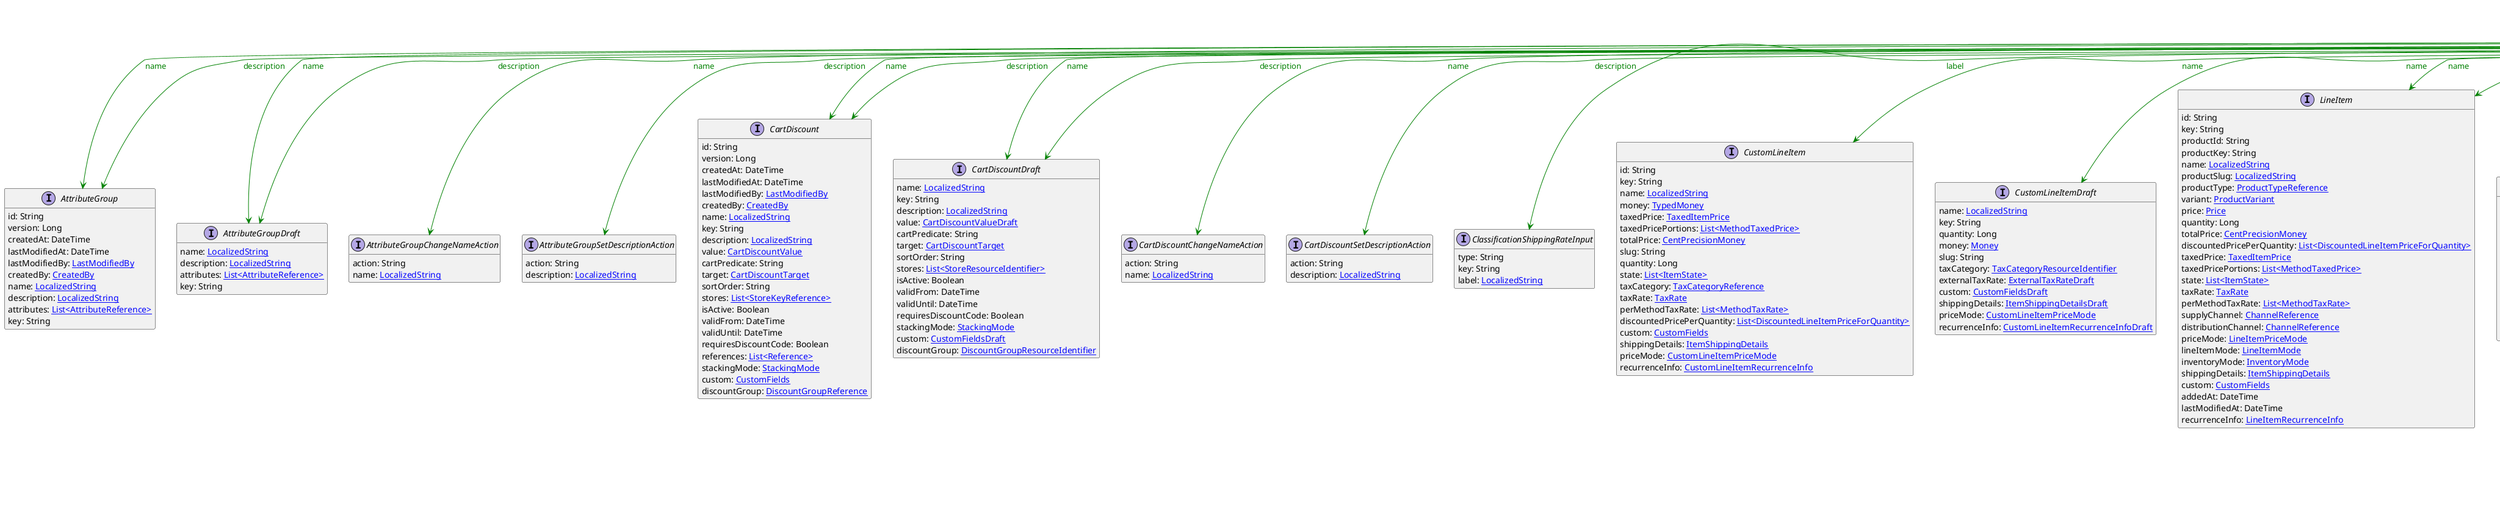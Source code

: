 @startuml

hide empty fields
hide empty methods
legend
|= |= line |
|<back:black>   </back>| inheritance |
|<back:green>   </back>| property reference |
|<back:blue>   </back>| discriminated class |
endlegend
interface LocalizedString [[LocalizedString.svg]]  {
}



interface AttributeGroup [[AttributeGroup.svg]]  {
    id: String
    version: Long
    createdAt: DateTime
    lastModifiedAt: DateTime
    lastModifiedBy: [[LastModifiedBy.svg LastModifiedBy]]
    createdBy: [[CreatedBy.svg CreatedBy]]
    name: [[LocalizedString.svg LocalizedString]]
    description: [[LocalizedString.svg LocalizedString]]
    attributes: [[AttributeReference.svg List<AttributeReference>]]
    key: String
}
interface AttributeGroupDraft [[AttributeGroupDraft.svg]]  {
    name: [[LocalizedString.svg LocalizedString]]
    description: [[LocalizedString.svg LocalizedString]]
    attributes: [[AttributeReference.svg List<AttributeReference>]]
    key: String
}
interface AttributeGroupChangeNameAction [[AttributeGroupChangeNameAction.svg]]  {
    action: String
    name: [[LocalizedString.svg LocalizedString]]
}
interface AttributeGroupSetDescriptionAction [[AttributeGroupSetDescriptionAction.svg]]  {
    action: String
    description: [[LocalizedString.svg LocalizedString]]
}
interface CartDiscount [[CartDiscount.svg]]  {
    id: String
    version: Long
    createdAt: DateTime
    lastModifiedAt: DateTime
    lastModifiedBy: [[LastModifiedBy.svg LastModifiedBy]]
    createdBy: [[CreatedBy.svg CreatedBy]]
    name: [[LocalizedString.svg LocalizedString]]
    key: String
    description: [[LocalizedString.svg LocalizedString]]
    value: [[CartDiscountValue.svg CartDiscountValue]]
    cartPredicate: String
    target: [[CartDiscountTarget.svg CartDiscountTarget]]
    sortOrder: String
    stores: [[StoreKeyReference.svg List<StoreKeyReference>]]
    isActive: Boolean
    validFrom: DateTime
    validUntil: DateTime
    requiresDiscountCode: Boolean
    references: [[Reference.svg List<Reference>]]
    stackingMode: [[StackingMode.svg StackingMode]]
    custom: [[CustomFields.svg CustomFields]]
    discountGroup: [[DiscountGroupReference.svg DiscountGroupReference]]
}
interface CartDiscountDraft [[CartDiscountDraft.svg]]  {
    name: [[LocalizedString.svg LocalizedString]]
    key: String
    description: [[LocalizedString.svg LocalizedString]]
    value: [[CartDiscountValueDraft.svg CartDiscountValueDraft]]
    cartPredicate: String
    target: [[CartDiscountTarget.svg CartDiscountTarget]]
    sortOrder: String
    stores: [[StoreResourceIdentifier.svg List<StoreResourceIdentifier>]]
    isActive: Boolean
    validFrom: DateTime
    validUntil: DateTime
    requiresDiscountCode: Boolean
    stackingMode: [[StackingMode.svg StackingMode]]
    custom: [[CustomFieldsDraft.svg CustomFieldsDraft]]
    discountGroup: [[DiscountGroupResourceIdentifier.svg DiscountGroupResourceIdentifier]]
}
interface CartDiscountChangeNameAction [[CartDiscountChangeNameAction.svg]]  {
    action: String
    name: [[LocalizedString.svg LocalizedString]]
}
interface CartDiscountSetDescriptionAction [[CartDiscountSetDescriptionAction.svg]]  {
    action: String
    description: [[LocalizedString.svg LocalizedString]]
}
interface ClassificationShippingRateInput [[ClassificationShippingRateInput.svg]]  {
    type: String
    key: String
    label: [[LocalizedString.svg LocalizedString]]
}
interface CustomLineItem [[CustomLineItem.svg]]  {
    id: String
    key: String
    name: [[LocalizedString.svg LocalizedString]]
    money: [[TypedMoney.svg TypedMoney]]
    taxedPrice: [[TaxedItemPrice.svg TaxedItemPrice]]
    taxedPricePortions: [[MethodTaxedPrice.svg List<MethodTaxedPrice>]]
    totalPrice: [[CentPrecisionMoney.svg CentPrecisionMoney]]
    slug: String
    quantity: Long
    state: [[ItemState.svg List<ItemState>]]
    taxCategory: [[TaxCategoryReference.svg TaxCategoryReference]]
    taxRate: [[TaxRate.svg TaxRate]]
    perMethodTaxRate: [[MethodTaxRate.svg List<MethodTaxRate>]]
    discountedPricePerQuantity: [[DiscountedLineItemPriceForQuantity.svg List<DiscountedLineItemPriceForQuantity>]]
    custom: [[CustomFields.svg CustomFields]]
    shippingDetails: [[ItemShippingDetails.svg ItemShippingDetails]]
    priceMode: [[CustomLineItemPriceMode.svg CustomLineItemPriceMode]]
    recurrenceInfo: [[CustomLineItemRecurrenceInfo.svg CustomLineItemRecurrenceInfo]]
}
interface CustomLineItemDraft [[CustomLineItemDraft.svg]]  {
    name: [[LocalizedString.svg LocalizedString]]
    key: String
    quantity: Long
    money: [[Money.svg Money]]
    slug: String
    taxCategory: [[TaxCategoryResourceIdentifier.svg TaxCategoryResourceIdentifier]]
    externalTaxRate: [[ExternalTaxRateDraft.svg ExternalTaxRateDraft]]
    custom: [[CustomFieldsDraft.svg CustomFieldsDraft]]
    shippingDetails: [[ItemShippingDetailsDraft.svg ItemShippingDetailsDraft]]
    priceMode: [[CustomLineItemPriceMode.svg CustomLineItemPriceMode]]
    recurrenceInfo: [[CustomLineItemRecurrenceInfoDraft.svg CustomLineItemRecurrenceInfoDraft]]
}
interface LineItem [[LineItem.svg]]  {
    id: String
    key: String
    productId: String
    productKey: String
    name: [[LocalizedString.svg LocalizedString]]
    productSlug: [[LocalizedString.svg LocalizedString]]
    productType: [[ProductTypeReference.svg ProductTypeReference]]
    variant: [[ProductVariant.svg ProductVariant]]
    price: [[Price.svg Price]]
    quantity: Long
    totalPrice: [[CentPrecisionMoney.svg CentPrecisionMoney]]
    discountedPricePerQuantity: [[DiscountedLineItemPriceForQuantity.svg List<DiscountedLineItemPriceForQuantity>]]
    taxedPrice: [[TaxedItemPrice.svg TaxedItemPrice]]
    taxedPricePortions: [[MethodTaxedPrice.svg List<MethodTaxedPrice>]]
    state: [[ItemState.svg List<ItemState>]]
    taxRate: [[TaxRate.svg TaxRate]]
    perMethodTaxRate: [[MethodTaxRate.svg List<MethodTaxRate>]]
    supplyChannel: [[ChannelReference.svg ChannelReference]]
    distributionChannel: [[ChannelReference.svg ChannelReference]]
    priceMode: [[LineItemPriceMode.svg LineItemPriceMode]]
    lineItemMode: [[LineItemMode.svg LineItemMode]]
    inventoryMode: [[InventoryMode.svg InventoryMode]]
    shippingDetails: [[ItemShippingDetails.svg ItemShippingDetails]]
    custom: [[CustomFields.svg CustomFields]]
    addedAt: DateTime
    lastModifiedAt: DateTime
    recurrenceInfo: [[LineItemRecurrenceInfo.svg LineItemRecurrenceInfo]]
}
interface CartAddCustomLineItemAction [[CartAddCustomLineItemAction.svg]]  {
    action: String
    money: [[Money.svg Money]]
    name: [[LocalizedString.svg LocalizedString]]
    key: String
    quantity: Long
    slug: String
    taxCategory: [[TaxCategoryResourceIdentifier.svg TaxCategoryResourceIdentifier]]
    externalTaxRate: [[ExternalTaxRateDraft.svg ExternalTaxRateDraft]]
    shippingDetails: [[ItemShippingDetailsDraft.svg ItemShippingDetailsDraft]]
    custom: [[CustomFieldsDraft.svg CustomFieldsDraft]]
    priceMode: [[CustomLineItemPriceMode.svg CustomLineItemPriceMode]]
    recurrenceInfo: [[CustomLineItemRecurrenceInfoDraft.svg CustomLineItemRecurrenceInfoDraft]]
}
interface Category [[Category.svg]]  {
    id: String
    version: Long
    createdAt: DateTime
    lastModifiedAt: DateTime
    lastModifiedBy: [[LastModifiedBy.svg LastModifiedBy]]
    createdBy: [[CreatedBy.svg CreatedBy]]
    name: [[LocalizedString.svg LocalizedString]]
    slug: [[LocalizedString.svg LocalizedString]]
    description: [[LocalizedString.svg LocalizedString]]
    ancestors: [[CategoryReference.svg List<CategoryReference>]]
    parent: [[CategoryReference.svg CategoryReference]]
    orderHint: String
    externalId: String
    metaTitle: [[LocalizedString.svg LocalizedString]]
    metaDescription: [[LocalizedString.svg LocalizedString]]
    metaKeywords: [[LocalizedString.svg LocalizedString]]
    custom: [[CustomFields.svg CustomFields]]
    assets: [[Asset.svg List<Asset>]]
    key: String
}
interface CategoryDraft [[CategoryDraft.svg]]  {
    name: [[LocalizedString.svg LocalizedString]]
    slug: [[LocalizedString.svg LocalizedString]]
    description: [[LocalizedString.svg LocalizedString]]
    parent: [[CategoryResourceIdentifier.svg CategoryResourceIdentifier]]
    orderHint: String
    externalId: String
    metaTitle: [[LocalizedString.svg LocalizedString]]
    metaDescription: [[LocalizedString.svg LocalizedString]]
    metaKeywords: [[LocalizedString.svg LocalizedString]]
    custom: [[CustomFieldsDraft.svg CustomFieldsDraft]]
    assets: [[AssetDraft.svg List<AssetDraft>]]
    key: String
}
interface CategoryChangeAssetNameAction [[CategoryChangeAssetNameAction.svg]]  {
    action: String
    assetId: String
    assetKey: String
    name: [[LocalizedString.svg LocalizedString]]
}
interface CategoryChangeNameAction [[CategoryChangeNameAction.svg]]  {
    action: String
    name: [[LocalizedString.svg LocalizedString]]
}
interface CategoryChangeSlugAction [[CategoryChangeSlugAction.svg]]  {
    action: String
    slug: [[LocalizedString.svg LocalizedString]]
}
interface CategorySetAssetDescriptionAction [[CategorySetAssetDescriptionAction.svg]]  {
    action: String
    assetId: String
    assetKey: String
    description: [[LocalizedString.svg LocalizedString]]
}
interface CategorySetDescriptionAction [[CategorySetDescriptionAction.svg]]  {
    action: String
    description: [[LocalizedString.svg LocalizedString]]
}
interface CategorySetMetaDescriptionAction [[CategorySetMetaDescriptionAction.svg]]  {
    action: String
    metaDescription: [[LocalizedString.svg LocalizedString]]
}
interface CategorySetMetaKeywordsAction [[CategorySetMetaKeywordsAction.svg]]  {
    action: String
    metaKeywords: [[LocalizedString.svg LocalizedString]]
}
interface CategorySetMetaTitleAction [[CategorySetMetaTitleAction.svg]]  {
    action: String
    metaTitle: [[LocalizedString.svg LocalizedString]]
}
interface Channel [[Channel.svg]]  {
    id: String
    version: Long
    createdAt: DateTime
    lastModifiedAt: DateTime
    lastModifiedBy: [[LastModifiedBy.svg LastModifiedBy]]
    createdBy: [[CreatedBy.svg CreatedBy]]
    key: String
    roles: [[ChannelRoleEnum.svg List<ChannelRoleEnum>]]
    name: [[LocalizedString.svg LocalizedString]]
    description: [[LocalizedString.svg LocalizedString]]
    address: [[Address.svg Address]]
    reviewRatingStatistics: [[ReviewRatingStatistics.svg ReviewRatingStatistics]]
    custom: [[CustomFields.svg CustomFields]]
    geoLocation: [[GeoJson.svg GeoJson]]
}
interface ChannelDraft [[ChannelDraft.svg]]  {
    key: String
    roles: [[ChannelRoleEnum.svg List<ChannelRoleEnum>]]
    name: [[LocalizedString.svg LocalizedString]]
    description: [[LocalizedString.svg LocalizedString]]
    address: [[BaseAddress.svg BaseAddress]]
    custom: [[CustomFieldsDraft.svg CustomFieldsDraft]]
    geoLocation: [[GeoJson.svg GeoJson]]
}
interface ChannelChangeDescriptionAction [[ChannelChangeDescriptionAction.svg]]  {
    action: String
    description: [[LocalizedString.svg LocalizedString]]
}
interface ChannelChangeNameAction [[ChannelChangeNameAction.svg]]  {
    action: String
    name: [[LocalizedString.svg LocalizedString]]
}
interface Asset [[Asset.svg]]  {
    id: String
    sources: [[AssetSource.svg List<AssetSource>]]
    name: [[LocalizedString.svg LocalizedString]]
    description: [[LocalizedString.svg LocalizedString]]
    tags: [[String.svg List<String>]]
    custom: [[CustomFields.svg CustomFields]]
    key: String
}
interface AssetDraft [[AssetDraft.svg]]  {
    sources: [[AssetSource.svg List<AssetSource>]]
    name: [[LocalizedString.svg LocalizedString]]
    description: [[LocalizedString.svg LocalizedString]]
    tags: [[String.svg List<String>]]
    custom: [[CustomFieldsDraft.svg CustomFieldsDraft]]
    key: String
}
interface DiscountCode [[DiscountCode.svg]]  {
    id: String
    version: Long
    createdAt: DateTime
    lastModifiedAt: DateTime
    key: String
    lastModifiedBy: [[LastModifiedBy.svg LastModifiedBy]]
    createdBy: [[CreatedBy.svg CreatedBy]]
    name: [[LocalizedString.svg LocalizedString]]
    description: [[LocalizedString.svg LocalizedString]]
    code: String
    cartDiscounts: [[CartDiscountReference.svg List<CartDiscountReference>]]
    cartPredicate: String
    isActive: Boolean
    references: [[Reference.svg List<Reference>]]
    maxApplications: Long
    maxApplicationsPerCustomer: Long
    custom: [[CustomFields.svg CustomFields]]
    groups: [[String.svg List<String>]]
    validFrom: DateTime
    validUntil: DateTime
    applicationVersion: Long
}
interface DiscountCodeDraft [[DiscountCodeDraft.svg]]  {
    key: String
    name: [[LocalizedString.svg LocalizedString]]
    description: [[LocalizedString.svg LocalizedString]]
    code: String
    cartDiscounts: [[CartDiscountResourceIdentifier.svg List<CartDiscountResourceIdentifier>]]
    cartPredicate: String
    isActive: Boolean
    maxApplications: Long
    maxApplicationsPerCustomer: Long
    custom: [[CustomFieldsDraft.svg CustomFieldsDraft]]
    groups: [[String.svg List<String>]]
    validFrom: DateTime
    validUntil: DateTime
}
interface DiscountCodeSetDescriptionAction [[DiscountCodeSetDescriptionAction.svg]]  {
    action: String
    description: [[LocalizedString.svg LocalizedString]]
}
interface DiscountCodeSetNameAction [[DiscountCodeSetNameAction.svg]]  {
    action: String
    name: [[LocalizedString.svg LocalizedString]]
}
interface DiscountGroup [[DiscountGroup.svg]]  {
    id: String
    version: Long
    createdAt: DateTime
    lastModifiedAt: DateTime
    name: [[LocalizedString.svg LocalizedString]]
    key: String
    description: [[LocalizedString.svg LocalizedString]]
    sortOrder: String
    isActive: Boolean
    lastModifiedBy: [[LastModifiedBy.svg LastModifiedBy]]
    createdBy: [[CreatedBy.svg CreatedBy]]
}
interface DiscountGroupDraft [[DiscountGroupDraft.svg]]  {
    name: [[LocalizedString.svg LocalizedString]]
    key: String
    description: [[LocalizedString.svg LocalizedString]]
    sortOrder: String
    isActive: Boolean
}
interface DiscountGroupSetDescriptionAction [[DiscountGroupSetDescriptionAction.svg]]  {
    action: String
    description: [[LocalizedString.svg LocalizedString]]
}
interface DiscountGroupSetNameAction [[DiscountGroupSetNameAction.svg]]  {
    action: String
    name: [[LocalizedString.svg LocalizedString]]
}
interface ExtensionBadResponseError [[ExtensionBadResponseError.svg]]  {
    code: String
    message: String
    localizedMessage: [[LocalizedString.svg LocalizedString]]
    extensionExtraInfo: [[Object.svg Object]]
    extensionErrors: [[ExtensionError.svg List<ExtensionError>]]
    extensionBody: String
    extensionStatusCode: Integer
    extensionId: String
    extensionKey: String
}
interface ExtensionUpdateActionsFailedError [[ExtensionUpdateActionsFailedError.svg]]  {
    code: String
    message: String
    localizedMessage: [[LocalizedString.svg LocalizedString]]
    extensionExtraInfo: [[Object.svg Object]]
    extensionErrors: [[ExtensionError.svg List<ExtensionError>]]
}
interface GraphQLExtensionBadResponseError [[GraphQLExtensionBadResponseError.svg]]  {
    code: String
    localizedMessage: [[LocalizedString.svg LocalizedString]]
    extensionExtraInfo: [[Object.svg Object]]
    extensionErrors: [[ExtensionError.svg List<ExtensionError>]]
    extensionBody: String
    extensionStatusCode: Integer
    extensionId: String
    extensionKey: String
}
interface GraphQLExtensionUpdateActionsFailedError [[GraphQLExtensionUpdateActionsFailedError.svg]]  {
    code: String
    localizedMessage: [[LocalizedString.svg LocalizedString]]
    extensionExtraInfo: [[Object.svg Object]]
    extensionErrors: [[ExtensionError.svg List<ExtensionError>]]
}
interface MyShoppingListDraft [[MyShoppingListDraft.svg]]  {
    name: [[LocalizedString.svg LocalizedString]]
    description: [[LocalizedString.svg LocalizedString]]
    lineItems: [[ShoppingListLineItemDraft.svg List<ShoppingListLineItemDraft>]]
    textLineItems: [[TextLineItemDraft.svg List<TextLineItemDraft>]]
    custom: [[CustomFieldsDraft.svg CustomFieldsDraft]]
    deleteDaysAfterLastModification: Long
    store: [[StoreResourceIdentifier.svg StoreResourceIdentifier]]
}
interface MyPaymentSetMethodInfoNameAction [[MyPaymentSetMethodInfoNameAction.svg]]  {
    action: String
    name: [[LocalizedString.svg LocalizedString]]
}
interface MyShoppingListAddTextLineItemAction [[MyShoppingListAddTextLineItemAction.svg]]  {
    action: String
    name: [[LocalizedString.svg LocalizedString]]
    key: String
    description: [[LocalizedString.svg LocalizedString]]
    quantity: Long
    addedAt: DateTime
    custom: [[CustomFieldsDraft.svg CustomFieldsDraft]]
}
interface MyShoppingListChangeNameAction [[MyShoppingListChangeNameAction.svg]]  {
    action: String
    name: [[LocalizedString.svg LocalizedString]]
}
interface MyShoppingListChangeTextLineItemNameAction [[MyShoppingListChangeTextLineItemNameAction.svg]]  {
    action: String
    textLineItemId: String
    textLineItemKey: String
    name: [[LocalizedString.svg LocalizedString]]
}
interface MyShoppingListSetDescriptionAction [[MyShoppingListSetDescriptionAction.svg]]  {
    action: String
    description: [[LocalizedString.svg LocalizedString]]
}
interface MyShoppingListSetTextLineItemDescriptionAction [[MyShoppingListSetTextLineItemDescriptionAction.svg]]  {
    action: String
    textLineItemId: String
    textLineItemKey: String
    description: [[LocalizedString.svg LocalizedString]]
}
interface CategorySlugChangedMessage [[CategorySlugChangedMessage.svg]]  {
    id: String
    version: Long
    createdAt: DateTime
    lastModifiedAt: DateTime
    lastModifiedBy: [[LastModifiedBy.svg LastModifiedBy]]
    createdBy: [[CreatedBy.svg CreatedBy]]
    sequenceNumber: Long
    resource: [[Reference.svg Reference]]
    resourceVersion: Long
    type: String
    resourceUserProvidedIdentifiers: [[UserProvidedIdentifiers.svg UserProvidedIdentifiers]]
    slug: [[LocalizedString.svg LocalizedString]]
    oldSlug: [[LocalizedString.svg LocalizedString]]
}
interface PaymentMethodInfoNameSetMessage [[PaymentMethodInfoNameSetMessage.svg]]  {
    id: String
    version: Long
    createdAt: DateTime
    lastModifiedAt: DateTime
    lastModifiedBy: [[LastModifiedBy.svg LastModifiedBy]]
    createdBy: [[CreatedBy.svg CreatedBy]]
    sequenceNumber: Long
    resource: [[Reference.svg Reference]]
    resourceVersion: Long
    type: String
    resourceUserProvidedIdentifiers: [[UserProvidedIdentifiers.svg UserProvidedIdentifiers]]
    name: [[LocalizedString.svg LocalizedString]]
    oldName: [[LocalizedString.svg LocalizedString]]
}
interface PaymentMethodNameSetMessage [[PaymentMethodNameSetMessage.svg]]  {
    id: String
    version: Long
    createdAt: DateTime
    lastModifiedAt: DateTime
    lastModifiedBy: [[LastModifiedBy.svg LastModifiedBy]]
    createdBy: [[CreatedBy.svg CreatedBy]]
    sequenceNumber: Long
    resource: [[Reference.svg Reference]]
    resourceVersion: Long
    type: String
    resourceUserProvidedIdentifiers: [[UserProvidedIdentifiers.svg UserProvidedIdentifiers]]
    name: [[LocalizedString.svg LocalizedString]]
    oldName: [[LocalizedString.svg LocalizedString]]
}
interface ProductSlugChangedMessage [[ProductSlugChangedMessage.svg]]  {
    id: String
    version: Long
    createdAt: DateTime
    lastModifiedAt: DateTime
    lastModifiedBy: [[LastModifiedBy.svg LastModifiedBy]]
    createdBy: [[CreatedBy.svg CreatedBy]]
    sequenceNumber: Long
    resource: [[Reference.svg Reference]]
    resourceVersion: Long
    type: String
    resourceUserProvidedIdentifiers: [[UserProvidedIdentifiers.svg UserProvidedIdentifiers]]
    slug: [[LocalizedString.svg LocalizedString]]
    oldSlug: [[LocalizedString.svg LocalizedString]]
}
interface ProductTailoringCreatedMessage [[ProductTailoringCreatedMessage.svg]]  {
    id: String
    version: Long
    createdAt: DateTime
    lastModifiedAt: DateTime
    lastModifiedBy: [[LastModifiedBy.svg LastModifiedBy]]
    createdBy: [[CreatedBy.svg CreatedBy]]
    sequenceNumber: Long
    resource: [[Reference.svg Reference]]
    resourceVersion: Long
    type: String
    resourceUserProvidedIdentifiers: [[UserProvidedIdentifiers.svg UserProvidedIdentifiers]]
    key: String
    store: [[StoreKeyReference.svg StoreKeyReference]]
    productKey: String
    product: [[ProductReference.svg ProductReference]]
    description: [[LocalizedString.svg LocalizedString]]
    name: [[LocalizedString.svg LocalizedString]]
    slug: [[LocalizedString.svg LocalizedString]]
    metaTitle: [[LocalizedString.svg LocalizedString]]
    metaDescription: [[LocalizedString.svg LocalizedString]]
    metaKeywords: [[LocalizedString.svg LocalizedString]]
    variants: [[ProductVariantTailoring.svg List<ProductVariantTailoring>]]
    attributes: [[ProductTailoringAttribute.svg List<ProductTailoringAttribute>]]
    published: Boolean
}
interface ProductTailoringDescriptionSetMessage [[ProductTailoringDescriptionSetMessage.svg]]  {
    id: String
    version: Long
    createdAt: DateTime
    lastModifiedAt: DateTime
    lastModifiedBy: [[LastModifiedBy.svg LastModifiedBy]]
    createdBy: [[CreatedBy.svg CreatedBy]]
    sequenceNumber: Long
    resource: [[Reference.svg Reference]]
    resourceVersion: Long
    type: String
    resourceUserProvidedIdentifiers: [[UserProvidedIdentifiers.svg UserProvidedIdentifiers]]
    store: [[StoreKeyReference.svg StoreKeyReference]]
    productKey: String
    product: [[ProductReference.svg ProductReference]]
    description: [[LocalizedString.svg LocalizedString]]
    oldDescription: [[LocalizedString.svg LocalizedString]]
}
interface ProductTailoringNameSetMessage [[ProductTailoringNameSetMessage.svg]]  {
    id: String
    version: Long
    createdAt: DateTime
    lastModifiedAt: DateTime
    lastModifiedBy: [[LastModifiedBy.svg LastModifiedBy]]
    createdBy: [[CreatedBy.svg CreatedBy]]
    sequenceNumber: Long
    resource: [[Reference.svg Reference]]
    resourceVersion: Long
    type: String
    resourceUserProvidedIdentifiers: [[UserProvidedIdentifiers.svg UserProvidedIdentifiers]]
    store: [[StoreKeyReference.svg StoreKeyReference]]
    productKey: String
    product: [[ProductReference.svg ProductReference]]
    name: [[LocalizedString.svg LocalizedString]]
    oldName: [[LocalizedString.svg LocalizedString]]
}
interface ProductTailoringSlugSetMessage [[ProductTailoringSlugSetMessage.svg]]  {
    id: String
    version: Long
    createdAt: DateTime
    lastModifiedAt: DateTime
    lastModifiedBy: [[LastModifiedBy.svg LastModifiedBy]]
    createdBy: [[CreatedBy.svg CreatedBy]]
    sequenceNumber: Long
    resource: [[Reference.svg Reference]]
    resourceVersion: Long
    type: String
    resourceUserProvidedIdentifiers: [[UserProvidedIdentifiers.svg UserProvidedIdentifiers]]
    store: [[StoreKeyReference.svg StoreKeyReference]]
    productKey: String
    product: [[ProductReference.svg ProductReference]]
    slug: [[LocalizedString.svg LocalizedString]]
    oldSlug: [[LocalizedString.svg LocalizedString]]
}
interface StoreCreatedMessage [[StoreCreatedMessage.svg]]  {
    id: String
    version: Long
    createdAt: DateTime
    lastModifiedAt: DateTime
    lastModifiedBy: [[LastModifiedBy.svg LastModifiedBy]]
    createdBy: [[CreatedBy.svg CreatedBy]]
    sequenceNumber: Long
    resource: [[Reference.svg Reference]]
    resourceVersion: Long
    type: String
    resourceUserProvidedIdentifiers: [[UserProvidedIdentifiers.svg UserProvidedIdentifiers]]
    name: [[LocalizedString.svg LocalizedString]]
    languages: [[String.svg List<String>]]
    countries: [[StoreCountry.svg List<StoreCountry>]]
    distributionChannels: [[ChannelReference.svg List<ChannelReference>]]
    supplyChannels: [[ChannelReference.svg List<ChannelReference>]]
    productSelections: [[ProductSelectionSetting.svg List<ProductSelectionSetting>]]
    custom: [[CustomFields.svg CustomFields]]
}
interface StoreNameSetMessage [[StoreNameSetMessage.svg]]  {
    id: String
    version: Long
    createdAt: DateTime
    lastModifiedAt: DateTime
    lastModifiedBy: [[LastModifiedBy.svg LastModifiedBy]]
    createdBy: [[CreatedBy.svg CreatedBy]]
    sequenceNumber: Long
    resource: [[Reference.svg Reference]]
    resourceVersion: Long
    type: String
    resourceUserProvidedIdentifiers: [[UserProvidedIdentifiers.svg UserProvidedIdentifiers]]
    name: [[LocalizedString.svg LocalizedString]]
    nameAllLocales: [[LocalizedString.svg List<LocalizedString>]]
}
interface UserProvidedIdentifiers [[UserProvidedIdentifiers.svg]]  {
    key: String
    externalId: String
    orderNumber: String
    customerNumber: String
    sku: String
    slug: [[LocalizedString.svg LocalizedString]]
    containerAndKey: [[ContainerAndKey.svg ContainerAndKey]]
}
interface CategorySlugChangedMessagePayload [[CategorySlugChangedMessagePayload.svg]]  {
    type: String
    slug: [[LocalizedString.svg LocalizedString]]
    oldSlug: [[LocalizedString.svg LocalizedString]]
}
interface PaymentMethodInfoNameSetMessagePayload [[PaymentMethodInfoNameSetMessagePayload.svg]]  {
    type: String
    name: [[LocalizedString.svg LocalizedString]]
    oldName: [[LocalizedString.svg LocalizedString]]
}
interface PaymentMethodNameSetMessagePayload [[PaymentMethodNameSetMessagePayload.svg]]  {
    type: String
    name: [[LocalizedString.svg LocalizedString]]
    oldName: [[LocalizedString.svg LocalizedString]]
}
interface ProductSlugChangedMessagePayload [[ProductSlugChangedMessagePayload.svg]]  {
    type: String
    slug: [[LocalizedString.svg LocalizedString]]
    oldSlug: [[LocalizedString.svg LocalizedString]]
}
interface ProductTailoringCreatedMessagePayload [[ProductTailoringCreatedMessagePayload.svg]]  {
    type: String
    key: String
    store: [[StoreKeyReference.svg StoreKeyReference]]
    productKey: String
    product: [[ProductReference.svg ProductReference]]
    description: [[LocalizedString.svg LocalizedString]]
    name: [[LocalizedString.svg LocalizedString]]
    slug: [[LocalizedString.svg LocalizedString]]
    metaTitle: [[LocalizedString.svg LocalizedString]]
    metaDescription: [[LocalizedString.svg LocalizedString]]
    metaKeywords: [[LocalizedString.svg LocalizedString]]
    variants: [[ProductVariantTailoring.svg List<ProductVariantTailoring>]]
    attributes: [[ProductTailoringAttribute.svg List<ProductTailoringAttribute>]]
    published: Boolean
}
interface ProductTailoringDescriptionSetMessagePayload [[ProductTailoringDescriptionSetMessagePayload.svg]]  {
    type: String
    store: [[StoreKeyReference.svg StoreKeyReference]]
    productKey: String
    product: [[ProductReference.svg ProductReference]]
    description: [[LocalizedString.svg LocalizedString]]
    oldDescription: [[LocalizedString.svg LocalizedString]]
}
interface ProductTailoringNameSetMessagePayload [[ProductTailoringNameSetMessagePayload.svg]]  {
    type: String
    store: [[StoreKeyReference.svg StoreKeyReference]]
    productKey: String
    product: [[ProductReference.svg ProductReference]]
    name: [[LocalizedString.svg LocalizedString]]
    oldName: [[LocalizedString.svg LocalizedString]]
}
interface ProductTailoringSlugSetMessagePayload [[ProductTailoringSlugSetMessagePayload.svg]]  {
    type: String
    store: [[StoreKeyReference.svg StoreKeyReference]]
    productKey: String
    product: [[ProductReference.svg ProductReference]]
    slug: [[LocalizedString.svg LocalizedString]]
    oldSlug: [[LocalizedString.svg LocalizedString]]
}
interface StoreCreatedMessagePayload [[StoreCreatedMessagePayload.svg]]  {
    type: String
    name: [[LocalizedString.svg LocalizedString]]
    languages: [[String.svg List<String>]]
    countries: [[StoreCountry.svg List<StoreCountry>]]
    distributionChannels: [[ChannelReference.svg List<ChannelReference>]]
    supplyChannels: [[ChannelReference.svg List<ChannelReference>]]
    productSelections: [[ProductSelectionSetting.svg List<ProductSelectionSetting>]]
    custom: [[CustomFields.svg CustomFields]]
}
interface StoreNameSetMessagePayload [[StoreNameSetMessagePayload.svg]]  {
    type: String
    name: [[LocalizedString.svg LocalizedString]]
    nameAllLocales: [[LocalizedString.svg List<LocalizedString>]]
}
interface StagedOrderAddCustomLineItemAction [[StagedOrderAddCustomLineItemAction.svg]]  {
    action: String
    money: [[Money.svg Money]]
    name: [[LocalizedString.svg LocalizedString]]
    key: String
    quantity: Long
    slug: String
    taxCategory: [[TaxCategoryResourceIdentifier.svg TaxCategoryResourceIdentifier]]
    externalTaxRate: [[ExternalTaxRateDraft.svg ExternalTaxRateDraft]]
    shippingDetails: [[ItemShippingDetailsDraft.svg ItemShippingDetailsDraft]]
    priceMode: [[CustomLineItemPriceMode.svg CustomLineItemPriceMode]]
    custom: [[CustomFieldsDraft.svg CustomFieldsDraft]]
    recurrenceInfo: [[CustomLineItemRecurrenceInfoDraft.svg CustomLineItemRecurrenceInfoDraft]]
}
interface CustomLineItemImportDraft [[CustomLineItemImportDraft.svg]]  {
    name: [[LocalizedString.svg LocalizedString]]
    key: String
    slug: String
    quantity: Long
    money: [[Money.svg Money]]
    taxRate: [[TaxRate.svg TaxRate]]
    taxCategory: [[TaxCategoryResourceIdentifier.svg TaxCategoryResourceIdentifier]]
    priceMode: [[CustomLineItemPriceMode.svg CustomLineItemPriceMode]]
    shippingDetails: [[ItemShippingDetailsDraft.svg ItemShippingDetailsDraft]]
    state: [[ItemState.svg List<ItemState>]]
    custom: [[CustomFieldsDraft.svg CustomFieldsDraft]]
}
interface LineItemImportDraft [[LineItemImportDraft.svg]]  {
    name: [[LocalizedString.svg LocalizedString]]
    key: String
    variant: [[ProductVariantImportDraft.svg ProductVariantImportDraft]]
    productId: String
    quantity: Long
    price: [[PriceDraft.svg PriceDraft]]
    taxRate: [[TaxRate.svg TaxRate]]
    distributionChannel: [[ChannelResourceIdentifier.svg ChannelResourceIdentifier]]
    supplyChannel: [[ChannelResourceIdentifier.svg ChannelResourceIdentifier]]
    inventoryMode: [[InventoryMode.svg InventoryMode]]
    shippingDetails: [[ItemShippingDetailsDraft.svg ItemShippingDetailsDraft]]
    state: [[ItemState.svg List<ItemState>]]
    custom: [[CustomFieldsDraft.svg CustomFieldsDraft]]
}
interface PaymentMethod [[PaymentMethod.svg]]  {
    id: String
    version: Long
    createdAt: DateTime
    lastModifiedAt: DateTime
    key: String
    name: [[LocalizedString.svg LocalizedString]]
    customer: [[CustomerReference.svg CustomerReference]]
    businessUnit: [[BusinessUnitKeyReference.svg BusinessUnitKeyReference]]
    method: String
    paymentInterface: String
    interfaceAccount: String
    token: [[PaymentMethodToken.svg PaymentMethodToken]]
    paymentMethodStatus: [[PaymentMethodStatus.svg PaymentMethodStatus]]
    default: Boolean
    custom: [[CustomFields.svg CustomFields]]
    lastModifiedBy: [[LastModifiedBy.svg LastModifiedBy]]
    createdBy: [[CreatedBy.svg CreatedBy]]
}
interface PaymentMethodDraft [[PaymentMethodDraft.svg]]  {
    key: String
    name: [[LocalizedString.svg LocalizedString]]
    customer: [[CustomerResourceIdentifier.svg CustomerResourceIdentifier]]
    businessUnit: [[BusinessUnitResourceIdentifier.svg BusinessUnitResourceIdentifier]]
    method: String
    paymentInterface: String
    interfaceAccount: String
    token: [[PaymentMethodToken.svg PaymentMethodToken]]
    paymentMethodStatus: [[PaymentMethodStatus.svg PaymentMethodStatus]]
    default: Boolean
    custom: [[CustomFieldsDraft.svg CustomFieldsDraft]]
}
interface PaymentMethodSetNameAction [[PaymentMethodSetNameAction.svg]]  {
    action: String
    name: [[LocalizedString.svg LocalizedString]]
}
interface PaymentMethodInfo [[PaymentMethodInfo.svg]]  {
    paymentInterface: String
    method: String
    name: [[LocalizedString.svg LocalizedString]]
    token: [[PaymentMethodToken.svg PaymentMethodToken]]
    interfaceAccount: String
    custom: [[CustomFields.svg CustomFields]]
}
interface PaymentMethodInfoDraft [[PaymentMethodInfoDraft.svg]]  {
    paymentInterface: String
    method: String
    name: [[LocalizedString.svg LocalizedString]]
    token: [[PaymentMethodToken.svg PaymentMethodToken]]
    interfaceAccount: String
    custom: [[CustomFieldsDraft.svg CustomFieldsDraft]]
}
interface PaymentSetMethodInfoAction [[PaymentSetMethodInfoAction.svg]]  {
    action: String
    paymentInterface: String
    method: String
    name: [[LocalizedString.svg LocalizedString]]
    token: [[PaymentMethodToken.svg PaymentMethodToken]]
    interfaceAccount: String
    custom: [[CustomFieldsDraft.svg CustomFieldsDraft]]
}
interface PaymentSetMethodInfoNameAction [[PaymentSetMethodInfoNameAction.svg]]  {
    action: String
    name: [[LocalizedString.svg LocalizedString]]
}
interface ProductDiscount [[ProductDiscount.svg]]  {
    id: String
    version: Long
    createdAt: DateTime
    lastModifiedAt: DateTime
    lastModifiedBy: [[LastModifiedBy.svg LastModifiedBy]]
    createdBy: [[CreatedBy.svg CreatedBy]]
    name: [[LocalizedString.svg LocalizedString]]
    key: String
    description: [[LocalizedString.svg LocalizedString]]
    value: [[ProductDiscountValue.svg ProductDiscountValue]]
    predicate: String
    sortOrder: String
    isActive: Boolean
    references: [[Reference.svg List<Reference>]]
    validFrom: DateTime
    validUntil: DateTime
}
interface ProductDiscountDraft [[ProductDiscountDraft.svg]]  {
    name: [[LocalizedString.svg LocalizedString]]
    key: String
    description: [[LocalizedString.svg LocalizedString]]
    value: [[ProductDiscountValueDraft.svg ProductDiscountValueDraft]]
    predicate: String
    sortOrder: String
    isActive: Boolean
    validFrom: DateTime
    validUntil: DateTime
}
interface ProductDiscountChangeNameAction [[ProductDiscountChangeNameAction.svg]]  {
    action: String
    name: [[LocalizedString.svg LocalizedString]]
}
interface ProductDiscountSetDescriptionAction [[ProductDiscountSetDescriptionAction.svg]]  {
    action: String
    description: [[LocalizedString.svg LocalizedString]]
}
interface IndividualExclusionProductSelectionType [[IndividualExclusionProductSelectionType.svg]]  {
    type: [[ProductSelectionTypeEnum.svg ProductSelectionTypeEnum]]
    name: [[LocalizedString.svg LocalizedString]]
}
interface IndividualProductSelectionType [[IndividualProductSelectionType.svg]]  {
    type: [[ProductSelectionTypeEnum.svg ProductSelectionTypeEnum]]
    name: [[LocalizedString.svg LocalizedString]]
}
interface ProductSelection [[ProductSelection.svg]]  {
    id: String
    version: Long
    createdAt: DateTime
    lastModifiedAt: DateTime
    lastModifiedBy: [[LastModifiedBy.svg LastModifiedBy]]
    createdBy: [[CreatedBy.svg CreatedBy]]
    key: String
    name: [[LocalizedString.svg LocalizedString]]
    productCount: Integer
    type: [[ProductSelectionTypeEnum.svg ProductSelectionTypeEnum]]
    mode: [[ProductSelectionMode.svg ProductSelectionMode]]
    custom: [[CustomFields.svg CustomFields]]
}
interface ProductSelectionDraft [[ProductSelectionDraft.svg]]  {
    key: String
    name: [[LocalizedString.svg LocalizedString]]
    custom: [[CustomFieldsDraft.svg CustomFieldsDraft]]
    type: [[ProductSelectionTypeEnum.svg ProductSelectionTypeEnum]]
    mode: [[ProductSelectionMode.svg ProductSelectionMode]]
}
interface ProductSelectionChangeNameAction [[ProductSelectionChangeNameAction.svg]]  {
    action: String
    name: [[LocalizedString.svg LocalizedString]]
}
interface ProductTailoringData [[ProductTailoringData.svg]]  {
    name: [[LocalizedString.svg LocalizedString]]
    description: [[LocalizedString.svg LocalizedString]]
    metaTitle: [[LocalizedString.svg LocalizedString]]
    metaDescription: [[LocalizedString.svg LocalizedString]]
    metaKeywords: [[LocalizedString.svg LocalizedString]]
    slug: [[LocalizedString.svg LocalizedString]]
    variants: [[ProductVariantTailoring.svg List<ProductVariantTailoring>]]
    attributes: [[ProductTailoringAttribute.svg List<ProductTailoringAttribute>]]
}
interface ProductTailoringDraft [[ProductTailoringDraft.svg]]  {
    key: String
    store: [[StoreResourceIdentifier.svg StoreResourceIdentifier]]
    product: [[ProductResourceIdentifier.svg ProductResourceIdentifier]]
    name: [[LocalizedString.svg LocalizedString]]
    description: [[LocalizedString.svg LocalizedString]]
    metaTitle: [[LocalizedString.svg LocalizedString]]
    metaDescription: [[LocalizedString.svg LocalizedString]]
    metaKeywords: [[LocalizedString.svg LocalizedString]]
    slug: [[LocalizedString.svg LocalizedString]]
    publish: Boolean
    variants: [[ProductVariantTailoringDraft.svg List<ProductVariantTailoringDraft>]]
    attributes: [[ProductTailoringAttribute.svg List<ProductTailoringAttribute>]]
}
interface ProductTailoringInStoreDraft [[ProductTailoringInStoreDraft.svg]]  {
    key: String
    product: [[ProductResourceIdentifier.svg ProductResourceIdentifier]]
    name: [[LocalizedString.svg LocalizedString]]
    description: [[LocalizedString.svg LocalizedString]]
    metaTitle: [[LocalizedString.svg LocalizedString]]
    metaDescription: [[LocalizedString.svg LocalizedString]]
    metaKeywords: [[LocalizedString.svg LocalizedString]]
    slug: [[LocalizedString.svg LocalizedString]]
    publish: Boolean
    variants: [[ProductVariantTailoringDraft.svg List<ProductVariantTailoringDraft>]]
    attributes: [[ProductTailoringAttribute.svg List<ProductTailoringAttribute>]]
}
interface ProductTailoringChangeAssetNameAction [[ProductTailoringChangeAssetNameAction.svg]]  {
    action: String
    variantId: Long
    sku: String
    staged: Boolean
    assetId: String
    assetKey: String
    name: [[LocalizedString.svg LocalizedString]]
}
interface ProductTailoringSetAssetDescriptionAction [[ProductTailoringSetAssetDescriptionAction.svg]]  {
    action: String
    variantId: Long
    sku: String
    staged: Boolean
    assetId: String
    assetKey: String
    description: [[LocalizedString.svg LocalizedString]]
}
interface ProductTailoringSetDescriptionAction [[ProductTailoringSetDescriptionAction.svg]]  {
    action: String
    description: [[LocalizedString.svg LocalizedString]]
    staged: Boolean
}
interface ProductTailoringSetMetaAttributesAction [[ProductTailoringSetMetaAttributesAction.svg]]  {
    action: String
    metaTitle: [[LocalizedString.svg LocalizedString]]
    metaDescription: [[LocalizedString.svg LocalizedString]]
    metaKeywords: [[LocalizedString.svg LocalizedString]]
    staged: Boolean
}
interface ProductTailoringSetMetaDescriptionAction [[ProductTailoringSetMetaDescriptionAction.svg]]  {
    action: String
    metaDescription: [[LocalizedString.svg LocalizedString]]
    staged: Boolean
}
interface ProductTailoringSetMetaKeywordsAction [[ProductTailoringSetMetaKeywordsAction.svg]]  {
    action: String
    metaKeywords: [[LocalizedString.svg LocalizedString]]
    staged: Boolean
}
interface ProductTailoringSetMetaTitleAction [[ProductTailoringSetMetaTitleAction.svg]]  {
    action: String
    metaTitle: [[LocalizedString.svg LocalizedString]]
    staged: Boolean
}
interface ProductTailoringSetNameAction [[ProductTailoringSetNameAction.svg]]  {
    action: String
    name: [[LocalizedString.svg LocalizedString]]
    staged: Boolean
}
interface ProductTailoringSetSlugAction [[ProductTailoringSetSlugAction.svg]]  {
    action: String
    slug: [[LocalizedString.svg LocalizedString]]
    staged: Boolean
}
interface AttributeDefinition [[AttributeDefinition.svg]]  {
    type: [[AttributeType.svg AttributeType]]
    name: String
    label: [[LocalizedString.svg LocalizedString]]
    isRequired: Boolean
    level: [[AttributeLevelEnum.svg AttributeLevelEnum]]
    attributeConstraint: [[AttributeConstraintEnum.svg AttributeConstraintEnum]]
    inputTip: [[LocalizedString.svg LocalizedString]]
    inputHint: [[TextInputHint.svg TextInputHint]]
    isSearchable: Boolean
}
interface AttributeDefinitionDraft [[AttributeDefinitionDraft.svg]]  {
    type: [[AttributeType.svg AttributeType]]
    name: String
    label: [[LocalizedString.svg LocalizedString]]
    isRequired: Boolean
    level: [[AttributeLevelEnum.svg AttributeLevelEnum]]
    attributeConstraint: [[AttributeConstraintEnum.svg AttributeConstraintEnum]]
    inputTip: [[LocalizedString.svg LocalizedString]]
    inputHint: [[TextInputHint.svg TextInputHint]]
    isSearchable: Boolean
}
interface AttributeLocalizedEnumValue [[AttributeLocalizedEnumValue.svg]]  {
    key: String
    label: [[LocalizedString.svg LocalizedString]]
}
interface ProductTypeChangeLabelAction [[ProductTypeChangeLabelAction.svg]]  {
    action: String
    attributeName: String
    label: [[LocalizedString.svg LocalizedString]]
}
interface ProductTypeSetInputTipAction [[ProductTypeSetInputTipAction.svg]]  {
    action: String
    attributeName: String
    inputTip: [[LocalizedString.svg LocalizedString]]
}
interface ProductData [[ProductData.svg]]  {
    name: [[LocalizedString.svg LocalizedString]]
    categories: [[CategoryReference.svg List<CategoryReference>]]
    categoryOrderHints: [[CategoryOrderHints.svg CategoryOrderHints]]
    description: [[LocalizedString.svg LocalizedString]]
    slug: [[LocalizedString.svg LocalizedString]]
    metaTitle: [[LocalizedString.svg LocalizedString]]
    metaDescription: [[LocalizedString.svg LocalizedString]]
    metaKeywords: [[LocalizedString.svg LocalizedString]]
    masterVariant: [[ProductVariant.svg ProductVariant]]
    variants: [[ProductVariant.svg List<ProductVariant>]]
    searchKeywords: [[SearchKeywords.svg SearchKeywords]]
    attributes: [[Attribute.svg List<Attribute>]]
}
interface ProductDraft [[ProductDraft.svg]]  {
    productType: [[ProductTypeResourceIdentifier.svg ProductTypeResourceIdentifier]]
    name: [[LocalizedString.svg LocalizedString]]
    slug: [[LocalizedString.svg LocalizedString]]
    key: String
    description: [[LocalizedString.svg LocalizedString]]
    categories: [[CategoryResourceIdentifier.svg List<CategoryResourceIdentifier>]]
    categoryOrderHints: [[CategoryOrderHints.svg CategoryOrderHints]]
    metaTitle: [[LocalizedString.svg LocalizedString]]
    metaDescription: [[LocalizedString.svg LocalizedString]]
    metaKeywords: [[LocalizedString.svg LocalizedString]]
    masterVariant: [[ProductVariantDraft.svg ProductVariantDraft]]
    variants: [[ProductVariantDraft.svg List<ProductVariantDraft>]]
    taxCategory: [[TaxCategoryResourceIdentifier.svg TaxCategoryResourceIdentifier]]
    searchKeywords: [[SearchKeywords.svg SearchKeywords]]
    state: [[StateResourceIdentifier.svg StateResourceIdentifier]]
    publish: Boolean
    priceMode: [[ProductPriceModeEnum.svg ProductPriceModeEnum]]
    attributes: [[Attribute.svg List<Attribute>]]
}
interface ProductProjection [[ProductProjection.svg]]  {
    id: String
    version: Long
    createdAt: DateTime
    lastModifiedAt: DateTime
    key: String
    productType: [[ProductTypeReference.svg ProductTypeReference]]
    name: [[LocalizedString.svg LocalizedString]]
    description: [[LocalizedString.svg LocalizedString]]
    slug: [[LocalizedString.svg LocalizedString]]
    categories: [[CategoryReference.svg List<CategoryReference>]]
    categoryOrderHints: [[CategoryOrderHints.svg CategoryOrderHints]]
    metaTitle: [[LocalizedString.svg LocalizedString]]
    metaDescription: [[LocalizedString.svg LocalizedString]]
    metaKeywords: [[LocalizedString.svg LocalizedString]]
    searchKeywords: [[SearchKeywords.svg SearchKeywords]]
    hasStagedChanges: Boolean
    published: Boolean
    masterVariant: [[ProductVariant.svg ProductVariant]]
    variants: [[ProductVariant.svg List<ProductVariant>]]
    taxCategory: [[TaxCategoryReference.svg TaxCategoryReference]]
    state: [[StateReference.svg StateReference]]
    reviewRatingStatistics: [[ReviewRatingStatistics.svg ReviewRatingStatistics]]
    priceMode: [[ProductPriceModeEnum.svg ProductPriceModeEnum]]
    attributes: [[Attribute.svg List<Attribute>]]
}
interface ProductChangeAssetNameAction [[ProductChangeAssetNameAction.svg]]  {
    action: String
    variantId: Long
    sku: String
    staged: Boolean
    assetId: String
    assetKey: String
    name: [[LocalizedString.svg LocalizedString]]
}
interface ProductChangeNameAction [[ProductChangeNameAction.svg]]  {
    action: String
    name: [[LocalizedString.svg LocalizedString]]
    staged: Boolean
}
interface ProductChangeSlugAction [[ProductChangeSlugAction.svg]]  {
    action: String
    slug: [[LocalizedString.svg LocalizedString]]
    staged: Boolean
}
interface ProductSetAssetDescriptionAction [[ProductSetAssetDescriptionAction.svg]]  {
    action: String
    variantId: Long
    sku: String
    staged: Boolean
    assetId: String
    assetKey: String
    description: [[LocalizedString.svg LocalizedString]]
}
interface ProductSetDescriptionAction [[ProductSetDescriptionAction.svg]]  {
    action: String
    description: [[LocalizedString.svg LocalizedString]]
    staged: Boolean
}
interface ProductSetMetaDescriptionAction [[ProductSetMetaDescriptionAction.svg]]  {
    action: String
    metaDescription: [[LocalizedString.svg LocalizedString]]
    staged: Boolean
}
interface ProductSetMetaKeywordsAction [[ProductSetMetaKeywordsAction.svg]]  {
    action: String
    metaKeywords: [[LocalizedString.svg LocalizedString]]
    staged: Boolean
}
interface ProductSetMetaTitleAction [[ProductSetMetaTitleAction.svg]]  {
    action: String
    metaTitle: [[LocalizedString.svg LocalizedString]]
    staged: Boolean
}
interface RecurrencePolicy [[RecurrencePolicy.svg]]  {
    id: String
    version: Long
    createdAt: DateTime
    lastModifiedAt: DateTime
    key: String
    name: [[LocalizedString.svg LocalizedString]]
    description: [[LocalizedString.svg LocalizedString]]
    schedule: [[RecurrencePolicySchedule.svg RecurrencePolicySchedule]]
    createdBy: [[CreatedBy.svg CreatedBy]]
    lastModifiedBy: [[LastModifiedBy.svg LastModifiedBy]]
}
interface RecurrencePolicyDraft [[RecurrencePolicyDraft.svg]]  {
    key: String
    name: [[LocalizedString.svg LocalizedString]]
    description: [[LocalizedString.svg LocalizedString]]
    schedule: [[RecurrencePolicyScheduleDraft.svg RecurrencePolicyScheduleDraft]]
}
interface RecurrencePolicySetDescriptionAction [[RecurrencePolicySetDescriptionAction.svg]]  {
    action: String
    description: [[LocalizedString.svg LocalizedString]]
}
interface RecurrencePolicySetNameAction [[RecurrencePolicySetNameAction.svg]]  {
    action: String
    name: [[LocalizedString.svg LocalizedString]]
}
interface ShippingMethod [[ShippingMethod.svg]]  {
    id: String
    version: Long
    createdAt: DateTime
    lastModifiedAt: DateTime
    lastModifiedBy: [[LastModifiedBy.svg LastModifiedBy]]
    createdBy: [[CreatedBy.svg CreatedBy]]
    key: String
    name: String
    localizedName: [[LocalizedString.svg LocalizedString]]
    description: String
    localizedDescription: [[LocalizedString.svg LocalizedString]]
    taxCategory: [[TaxCategoryReference.svg TaxCategoryReference]]
    zoneRates: [[ZoneRate.svg List<ZoneRate>]]
    active: Boolean
    isDefault: Boolean
    predicate: String
    custom: [[CustomFields.svg CustomFields]]
}
interface ShippingMethodDraft [[ShippingMethodDraft.svg]]  {
    key: String
    name: String
    localizedName: [[LocalizedString.svg LocalizedString]]
    description: String
    localizedDescription: [[LocalizedString.svg LocalizedString]]
    taxCategory: [[TaxCategoryResourceIdentifier.svg TaxCategoryResourceIdentifier]]
    zoneRates: [[ZoneRateDraft.svg List<ZoneRateDraft>]]
    active: Boolean
    isDefault: Boolean
    predicate: String
    custom: [[CustomFieldsDraft.svg CustomFieldsDraft]]
}
interface ShippingMethodSetLocalizedDescriptionAction [[ShippingMethodSetLocalizedDescriptionAction.svg]]  {
    action: String
    localizedDescription: [[LocalizedString.svg LocalizedString]]
}
interface ShippingMethodSetLocalizedNameAction [[ShippingMethodSetLocalizedNameAction.svg]]  {
    action: String
    localizedName: [[LocalizedString.svg LocalizedString]]
}
interface ShoppingList [[ShoppingList.svg]]  {
    id: String
    version: Long
    createdAt: DateTime
    lastModifiedAt: DateTime
    name: [[LocalizedString.svg LocalizedString]]
    key: String
    customer: [[CustomerReference.svg CustomerReference]]
    slug: [[LocalizedString.svg LocalizedString]]
    description: [[LocalizedString.svg LocalizedString]]
    lineItems: [[ShoppingListLineItem.svg List<ShoppingListLineItem>]]
    textLineItems: [[TextLineItem.svg List<TextLineItem>]]
    deleteDaysAfterLastModification: Long
    anonymousId: String
    store: [[StoreKeyReference.svg StoreKeyReference]]
    businessUnit: [[BusinessUnitKeyReference.svg BusinessUnitKeyReference]]
    custom: [[CustomFields.svg CustomFields]]
    lastModifiedBy: [[LastModifiedBy.svg LastModifiedBy]]
    createdBy: [[CreatedBy.svg CreatedBy]]
}
interface ShoppingListDraft [[ShoppingListDraft.svg]]  {
    name: [[LocalizedString.svg LocalizedString]]
    slug: [[LocalizedString.svg LocalizedString]]
    customer: [[CustomerResourceIdentifier.svg CustomerResourceIdentifier]]
    key: String
    description: [[LocalizedString.svg LocalizedString]]
    anonymousId: String
    deleteDaysAfterLastModification: Long
    lineItems: [[ShoppingListLineItemDraft.svg List<ShoppingListLineItemDraft>]]
    textLineItems: [[TextLineItemDraft.svg List<TextLineItemDraft>]]
    store: [[StoreResourceIdentifier.svg StoreResourceIdentifier]]
    businessUnit: [[BusinessUnitResourceIdentifier.svg BusinessUnitResourceIdentifier]]
    custom: [[CustomFieldsDraft.svg CustomFieldsDraft]]
}
interface ShoppingListLineItem [[ShoppingListLineItem.svg]]  {
    addedAt: DateTime
    custom: [[CustomFields.svg CustomFields]]
    deactivatedAt: DateTime
    id: String
    key: String
    name: [[LocalizedString.svg LocalizedString]]
    productId: String
    productType: [[ProductTypeReference.svg ProductTypeReference]]
    published: Boolean
    quantity: Long
    variantId: Long
    variant: [[ProductVariant.svg ProductVariant]]
    productSlug: [[LocalizedString.svg LocalizedString]]
}
interface TextLineItem [[TextLineItem.svg]]  {
    addedAt: DateTime
    custom: [[CustomFields.svg CustomFields]]
    description: [[LocalizedString.svg LocalizedString]]
    id: String
    key: String
    name: [[LocalizedString.svg LocalizedString]]
    quantity: Long
}
interface TextLineItemDraft [[TextLineItemDraft.svg]]  {
    key: String
    addedAt: DateTime
    custom: [[CustomFieldsDraft.svg CustomFieldsDraft]]
    description: [[LocalizedString.svg LocalizedString]]
    name: [[LocalizedString.svg LocalizedString]]
    quantity: Long
}
interface ShoppingListAddTextLineItemAction [[ShoppingListAddTextLineItemAction.svg]]  {
    action: String
    name: [[LocalizedString.svg LocalizedString]]
    key: String
    description: [[LocalizedString.svg LocalizedString]]
    quantity: Long
    addedAt: DateTime
    custom: [[CustomFieldsDraft.svg CustomFieldsDraft]]
}
interface ShoppingListChangeNameAction [[ShoppingListChangeNameAction.svg]]  {
    action: String
    name: [[LocalizedString.svg LocalizedString]]
}
interface ShoppingListChangeTextLineItemNameAction [[ShoppingListChangeTextLineItemNameAction.svg]]  {
    action: String
    textLineItemId: String
    textLineItemKey: String
    name: [[LocalizedString.svg LocalizedString]]
}
interface ShoppingListSetDescriptionAction [[ShoppingListSetDescriptionAction.svg]]  {
    action: String
    description: [[LocalizedString.svg LocalizedString]]
}
interface ShoppingListSetSlugAction [[ShoppingListSetSlugAction.svg]]  {
    action: String
    slug: [[LocalizedString.svg LocalizedString]]
}
interface ShoppingListSetTextLineItemDescriptionAction [[ShoppingListSetTextLineItemDescriptionAction.svg]]  {
    action: String
    textLineItemId: String
    textLineItemKey: String
    description: [[LocalizedString.svg LocalizedString]]
}
interface State [[State.svg]]  {
    id: String
    version: Long
    createdAt: DateTime
    lastModifiedAt: DateTime
    lastModifiedBy: [[LastModifiedBy.svg LastModifiedBy]]
    createdBy: [[CreatedBy.svg CreatedBy]]
    key: String
    type: [[StateTypeEnum.svg StateTypeEnum]]
    name: [[LocalizedString.svg LocalizedString]]
    description: [[LocalizedString.svg LocalizedString]]
    initial: Boolean
    builtIn: Boolean
    roles: [[StateRoleEnum.svg List<StateRoleEnum>]]
    transitions: [[StateReference.svg List<StateReference>]]
}
interface StateDraft [[StateDraft.svg]]  {
    key: String
    type: [[StateTypeEnum.svg StateTypeEnum]]
    name: [[LocalizedString.svg LocalizedString]]
    description: [[LocalizedString.svg LocalizedString]]
    initial: Boolean
    roles: [[StateRoleEnum.svg List<StateRoleEnum>]]
    transitions: [[StateResourceIdentifier.svg List<StateResourceIdentifier>]]
}
interface StateSetDescriptionAction [[StateSetDescriptionAction.svg]]  {
    action: String
    description: [[LocalizedString.svg LocalizedString]]
}
interface StateSetNameAction [[StateSetNameAction.svg]]  {
    action: String
    name: [[LocalizedString.svg LocalizedString]]
}
interface Store [[Store.svg]]  {
    id: String
    version: Long
    createdAt: DateTime
    lastModifiedAt: DateTime
    lastModifiedBy: [[LastModifiedBy.svg LastModifiedBy]]
    createdBy: [[CreatedBy.svg CreatedBy]]
    key: String
    name: [[LocalizedString.svg LocalizedString]]
    languages: [[String.svg List<String>]]
    countries: [[StoreCountry.svg List<StoreCountry>]]
    distributionChannels: [[ChannelReference.svg List<ChannelReference>]]
    supplyChannels: [[ChannelReference.svg List<ChannelReference>]]
    productSelections: [[ProductSelectionSetting.svg List<ProductSelectionSetting>]]
    custom: [[CustomFields.svg CustomFields]]
}
interface StoreDraft [[StoreDraft.svg]]  {
    key: String
    name: [[LocalizedString.svg LocalizedString]]
    languages: [[String.svg List<String>]]
    countries: [[StoreCountry.svg List<StoreCountry>]]
    distributionChannels: [[ChannelResourceIdentifier.svg List<ChannelResourceIdentifier>]]
    supplyChannels: [[ChannelResourceIdentifier.svg List<ChannelResourceIdentifier>]]
    productSelections: [[ProductSelectionSettingDraft.svg List<ProductSelectionSettingDraft>]]
    custom: [[CustomFieldsDraft.svg CustomFieldsDraft]]
}
interface StoreSetNameAction [[StoreSetNameAction.svg]]  {
    action: String
    name: [[LocalizedString.svg LocalizedString]]
}
interface CustomFieldLocalizedEnumValue [[CustomFieldLocalizedEnumValue.svg]]  {
    key: String
    label: [[LocalizedString.svg LocalizedString]]
}
interface FieldDefinition [[FieldDefinition.svg]]  {
    type: [[FieldType.svg FieldType]]
    name: String
    label: [[LocalizedString.svg LocalizedString]]
    required: Boolean
    inputHint: [[TypeTextInputHint.svg TypeTextInputHint]]
}
interface Type [[Type.svg]]  {
    id: String
    version: Long
    createdAt: DateTime
    lastModifiedAt: DateTime
    lastModifiedBy: [[LastModifiedBy.svg LastModifiedBy]]
    createdBy: [[CreatedBy.svg CreatedBy]]
    key: String
    name: [[LocalizedString.svg LocalizedString]]
    description: [[LocalizedString.svg LocalizedString]]
    resourceTypeIds: [[ResourceTypeId.svg List<ResourceTypeId>]]
    fieldDefinitions: [[FieldDefinition.svg List<FieldDefinition>]]
}
interface TypeDraft [[TypeDraft.svg]]  {
    key: String
    name: [[LocalizedString.svg LocalizedString]]
    description: [[LocalizedString.svg LocalizedString]]
    resourceTypeIds: [[ResourceTypeId.svg List<ResourceTypeId>]]
    fieldDefinitions: [[FieldDefinition.svg List<FieldDefinition>]]
}
interface TypeChangeFieldDefinitionLabelAction [[TypeChangeFieldDefinitionLabelAction.svg]]  {
    action: String
    fieldName: String
    label: [[LocalizedString.svg LocalizedString]]
}
interface TypeChangeLabelAction [[TypeChangeLabelAction.svg]]  {
    action: String
    fieldName: String
    label: [[LocalizedString.svg LocalizedString]]
}
interface TypeChangeNameAction [[TypeChangeNameAction.svg]]  {
    action: String
    name: [[LocalizedString.svg LocalizedString]]
}
interface TypeSetDescriptionAction [[TypeSetDescriptionAction.svg]]  {
    action: String
    description: [[LocalizedString.svg LocalizedString]]
}

LocalizedString --> AttributeGroup #green;text:green : "name"
LocalizedString --> AttributeGroup #green;text:green : "description"
LocalizedString --> AttributeGroupDraft #green;text:green : "name"
LocalizedString --> AttributeGroupDraft #green;text:green : "description"
LocalizedString --> AttributeGroupChangeNameAction #green;text:green : "name"
LocalizedString --> AttributeGroupSetDescriptionAction #green;text:green : "description"
LocalizedString --> CartDiscount #green;text:green : "name"
LocalizedString --> CartDiscount #green;text:green : "description"
LocalizedString --> CartDiscountDraft #green;text:green : "name"
LocalizedString --> CartDiscountDraft #green;text:green : "description"
LocalizedString --> CartDiscountChangeNameAction #green;text:green : "name"
LocalizedString --> CartDiscountSetDescriptionAction #green;text:green : "description"
LocalizedString --> ClassificationShippingRateInput #green;text:green : "label"
LocalizedString --> CustomLineItem #green;text:green : "name"
LocalizedString --> CustomLineItemDraft #green;text:green : "name"
LocalizedString --> LineItem #green;text:green : "name"
LocalizedString --> LineItem #green;text:green : "productSlug"
LocalizedString --> CartAddCustomLineItemAction #green;text:green : "name"
LocalizedString --> Category #green;text:green : "name"
LocalizedString --> Category #green;text:green : "slug"
LocalizedString --> Category #green;text:green : "description"
LocalizedString --> Category #green;text:green : "metaTitle"
LocalizedString --> Category #green;text:green : "metaDescription"
LocalizedString --> Category #green;text:green : "metaKeywords"
LocalizedString --> CategoryDraft #green;text:green : "name"
LocalizedString --> CategoryDraft #green;text:green : "slug"
LocalizedString --> CategoryDraft #green;text:green : "description"
LocalizedString --> CategoryDraft #green;text:green : "metaTitle"
LocalizedString --> CategoryDraft #green;text:green : "metaDescription"
LocalizedString --> CategoryDraft #green;text:green : "metaKeywords"
LocalizedString --> CategoryChangeAssetNameAction #green;text:green : "name"
LocalizedString --> CategoryChangeNameAction #green;text:green : "name"
LocalizedString --> CategoryChangeSlugAction #green;text:green : "slug"
LocalizedString --> CategorySetAssetDescriptionAction #green;text:green : "description"
LocalizedString --> CategorySetDescriptionAction #green;text:green : "description"
LocalizedString --> CategorySetMetaDescriptionAction #green;text:green : "metaDescription"
LocalizedString --> CategorySetMetaKeywordsAction #green;text:green : "metaKeywords"
LocalizedString --> CategorySetMetaTitleAction #green;text:green : "metaTitle"
LocalizedString --> Channel #green;text:green : "name"
LocalizedString --> Channel #green;text:green : "description"
LocalizedString --> ChannelDraft #green;text:green : "name"
LocalizedString --> ChannelDraft #green;text:green : "description"
LocalizedString --> ChannelChangeDescriptionAction #green;text:green : "description"
LocalizedString --> ChannelChangeNameAction #green;text:green : "name"
LocalizedString --> Asset #green;text:green : "name"
LocalizedString --> Asset #green;text:green : "description"
LocalizedString --> AssetDraft #green;text:green : "name"
LocalizedString --> AssetDraft #green;text:green : "description"
LocalizedString --> DiscountCode #green;text:green : "name"
LocalizedString --> DiscountCode #green;text:green : "description"
LocalizedString --> DiscountCodeDraft #green;text:green : "name"
LocalizedString --> DiscountCodeDraft #green;text:green : "description"
LocalizedString --> DiscountCodeSetDescriptionAction #green;text:green : "description"
LocalizedString --> DiscountCodeSetNameAction #green;text:green : "name"
LocalizedString --> DiscountGroup #green;text:green : "name"
LocalizedString --> DiscountGroup #green;text:green : "description"
LocalizedString --> DiscountGroupDraft #green;text:green : "name"
LocalizedString --> DiscountGroupDraft #green;text:green : "description"
LocalizedString --> DiscountGroupSetDescriptionAction #green;text:green : "description"
LocalizedString --> DiscountGroupSetNameAction #green;text:green : "name"
LocalizedString --> ExtensionBadResponseError #green;text:green : "localizedMessage"
LocalizedString --> ExtensionUpdateActionsFailedError #green;text:green : "localizedMessage"
LocalizedString --> GraphQLExtensionBadResponseError #green;text:green : "localizedMessage"
LocalizedString --> GraphQLExtensionUpdateActionsFailedError #green;text:green : "localizedMessage"
LocalizedString --> MyShoppingListDraft #green;text:green : "name"
LocalizedString --> MyShoppingListDraft #green;text:green : "description"
LocalizedString --> MyPaymentSetMethodInfoNameAction #green;text:green : "name"
LocalizedString --> MyShoppingListAddTextLineItemAction #green;text:green : "name"
LocalizedString --> MyShoppingListAddTextLineItemAction #green;text:green : "description"
LocalizedString --> MyShoppingListChangeNameAction #green;text:green : "name"
LocalizedString --> MyShoppingListChangeTextLineItemNameAction #green;text:green : "name"
LocalizedString --> MyShoppingListSetDescriptionAction #green;text:green : "description"
LocalizedString --> MyShoppingListSetTextLineItemDescriptionAction #green;text:green : "description"
LocalizedString --> CategorySlugChangedMessage #green;text:green : "slug"
LocalizedString --> CategorySlugChangedMessage #green;text:green : "oldSlug"
LocalizedString --> PaymentMethodInfoNameSetMessage #green;text:green : "name"
LocalizedString --> PaymentMethodInfoNameSetMessage #green;text:green : "oldName"
LocalizedString --> PaymentMethodNameSetMessage #green;text:green : "name"
LocalizedString --> PaymentMethodNameSetMessage #green;text:green : "oldName"
LocalizedString --> ProductSlugChangedMessage #green;text:green : "slug"
LocalizedString --> ProductSlugChangedMessage #green;text:green : "oldSlug"
LocalizedString --> ProductTailoringCreatedMessage #green;text:green : "description"
LocalizedString --> ProductTailoringCreatedMessage #green;text:green : "name"
LocalizedString --> ProductTailoringCreatedMessage #green;text:green : "slug"
LocalizedString --> ProductTailoringCreatedMessage #green;text:green : "metaTitle"
LocalizedString --> ProductTailoringCreatedMessage #green;text:green : "metaDescription"
LocalizedString --> ProductTailoringCreatedMessage #green;text:green : "metaKeywords"
LocalizedString --> ProductTailoringDescriptionSetMessage #green;text:green : "description"
LocalizedString --> ProductTailoringDescriptionSetMessage #green;text:green : "oldDescription"
LocalizedString --> ProductTailoringNameSetMessage #green;text:green : "name"
LocalizedString --> ProductTailoringNameSetMessage #green;text:green : "oldName"
LocalizedString --> ProductTailoringSlugSetMessage #green;text:green : "slug"
LocalizedString --> ProductTailoringSlugSetMessage #green;text:green : "oldSlug"
LocalizedString --> StoreCreatedMessage #green;text:green : "name"
LocalizedString --> StoreNameSetMessage #green;text:green : "name"
LocalizedString --> UserProvidedIdentifiers #green;text:green : "slug"
LocalizedString --> CategorySlugChangedMessagePayload #green;text:green : "slug"
LocalizedString --> CategorySlugChangedMessagePayload #green;text:green : "oldSlug"
LocalizedString --> PaymentMethodInfoNameSetMessagePayload #green;text:green : "name"
LocalizedString --> PaymentMethodInfoNameSetMessagePayload #green;text:green : "oldName"
LocalizedString --> PaymentMethodNameSetMessagePayload #green;text:green : "name"
LocalizedString --> PaymentMethodNameSetMessagePayload #green;text:green : "oldName"
LocalizedString --> ProductSlugChangedMessagePayload #green;text:green : "slug"
LocalizedString --> ProductSlugChangedMessagePayload #green;text:green : "oldSlug"
LocalizedString --> ProductTailoringCreatedMessagePayload #green;text:green : "description"
LocalizedString --> ProductTailoringCreatedMessagePayload #green;text:green : "name"
LocalizedString --> ProductTailoringCreatedMessagePayload #green;text:green : "slug"
LocalizedString --> ProductTailoringCreatedMessagePayload #green;text:green : "metaTitle"
LocalizedString --> ProductTailoringCreatedMessagePayload #green;text:green : "metaDescription"
LocalizedString --> ProductTailoringCreatedMessagePayload #green;text:green : "metaKeywords"
LocalizedString --> ProductTailoringDescriptionSetMessagePayload #green;text:green : "description"
LocalizedString --> ProductTailoringDescriptionSetMessagePayload #green;text:green : "oldDescription"
LocalizedString --> ProductTailoringNameSetMessagePayload #green;text:green : "name"
LocalizedString --> ProductTailoringNameSetMessagePayload #green;text:green : "oldName"
LocalizedString --> ProductTailoringSlugSetMessagePayload #green;text:green : "slug"
LocalizedString --> ProductTailoringSlugSetMessagePayload #green;text:green : "oldSlug"
LocalizedString --> StoreCreatedMessagePayload #green;text:green : "name"
LocalizedString --> StoreNameSetMessagePayload #green;text:green : "name"
LocalizedString --> StagedOrderAddCustomLineItemAction #green;text:green : "name"
LocalizedString --> CustomLineItemImportDraft #green;text:green : "name"
LocalizedString --> LineItemImportDraft #green;text:green : "name"
LocalizedString --> PaymentMethod #green;text:green : "name"
LocalizedString --> PaymentMethodDraft #green;text:green : "name"
LocalizedString --> PaymentMethodSetNameAction #green;text:green : "name"
LocalizedString --> PaymentMethodInfo #green;text:green : "name"
LocalizedString --> PaymentMethodInfoDraft #green;text:green : "name"
LocalizedString --> PaymentSetMethodInfoAction #green;text:green : "name"
LocalizedString --> PaymentSetMethodInfoNameAction #green;text:green : "name"
LocalizedString --> ProductDiscount #green;text:green : "name"
LocalizedString --> ProductDiscount #green;text:green : "description"
LocalizedString --> ProductDiscountDraft #green;text:green : "name"
LocalizedString --> ProductDiscountDraft #green;text:green : "description"
LocalizedString --> ProductDiscountChangeNameAction #green;text:green : "name"
LocalizedString --> ProductDiscountSetDescriptionAction #green;text:green : "description"
LocalizedString --> IndividualExclusionProductSelectionType #green;text:green : "name"
LocalizedString --> IndividualProductSelectionType #green;text:green : "name"
LocalizedString --> ProductSelection #green;text:green : "name"
LocalizedString --> ProductSelectionDraft #green;text:green : "name"
LocalizedString --> ProductSelectionChangeNameAction #green;text:green : "name"
LocalizedString --> ProductTailoringData #green;text:green : "name"
LocalizedString --> ProductTailoringData #green;text:green : "description"
LocalizedString --> ProductTailoringData #green;text:green : "metaTitle"
LocalizedString --> ProductTailoringData #green;text:green : "metaDescription"
LocalizedString --> ProductTailoringData #green;text:green : "metaKeywords"
LocalizedString --> ProductTailoringData #green;text:green : "slug"
LocalizedString --> ProductTailoringDraft #green;text:green : "name"
LocalizedString --> ProductTailoringDraft #green;text:green : "description"
LocalizedString --> ProductTailoringDraft #green;text:green : "metaTitle"
LocalizedString --> ProductTailoringDraft #green;text:green : "metaDescription"
LocalizedString --> ProductTailoringDraft #green;text:green : "metaKeywords"
LocalizedString --> ProductTailoringDraft #green;text:green : "slug"
LocalizedString --> ProductTailoringInStoreDraft #green;text:green : "name"
LocalizedString --> ProductTailoringInStoreDraft #green;text:green : "description"
LocalizedString --> ProductTailoringInStoreDraft #green;text:green : "metaTitle"
LocalizedString --> ProductTailoringInStoreDraft #green;text:green : "metaDescription"
LocalizedString --> ProductTailoringInStoreDraft #green;text:green : "metaKeywords"
LocalizedString --> ProductTailoringInStoreDraft #green;text:green : "slug"
LocalizedString --> ProductTailoringChangeAssetNameAction #green;text:green : "name"
LocalizedString --> ProductTailoringSetAssetDescriptionAction #green;text:green : "description"
LocalizedString --> ProductTailoringSetDescriptionAction #green;text:green : "description"
LocalizedString --> ProductTailoringSetMetaAttributesAction #green;text:green : "metaTitle"
LocalizedString --> ProductTailoringSetMetaAttributesAction #green;text:green : "metaDescription"
LocalizedString --> ProductTailoringSetMetaAttributesAction #green;text:green : "metaKeywords"
LocalizedString --> ProductTailoringSetMetaDescriptionAction #green;text:green : "metaDescription"
LocalizedString --> ProductTailoringSetMetaKeywordsAction #green;text:green : "metaKeywords"
LocalizedString --> ProductTailoringSetMetaTitleAction #green;text:green : "metaTitle"
LocalizedString --> ProductTailoringSetNameAction #green;text:green : "name"
LocalizedString --> ProductTailoringSetSlugAction #green;text:green : "slug"
LocalizedString --> AttributeDefinition #green;text:green : "label"
LocalizedString --> AttributeDefinition #green;text:green : "inputTip"
LocalizedString --> AttributeDefinitionDraft #green;text:green : "label"
LocalizedString --> AttributeDefinitionDraft #green;text:green : "inputTip"
LocalizedString --> AttributeLocalizedEnumValue #green;text:green : "label"
LocalizedString --> ProductTypeChangeLabelAction #green;text:green : "label"
LocalizedString --> ProductTypeSetInputTipAction #green;text:green : "inputTip"
LocalizedString --> ProductData #green;text:green : "name"
LocalizedString --> ProductData #green;text:green : "description"
LocalizedString --> ProductData #green;text:green : "slug"
LocalizedString --> ProductData #green;text:green : "metaTitle"
LocalizedString --> ProductData #green;text:green : "metaDescription"
LocalizedString --> ProductData #green;text:green : "metaKeywords"
LocalizedString --> ProductDraft #green;text:green : "name"
LocalizedString --> ProductDraft #green;text:green : "slug"
LocalizedString --> ProductDraft #green;text:green : "description"
LocalizedString --> ProductDraft #green;text:green : "metaTitle"
LocalizedString --> ProductDraft #green;text:green : "metaDescription"
LocalizedString --> ProductDraft #green;text:green : "metaKeywords"
LocalizedString --> ProductProjection #green;text:green : "name"
LocalizedString --> ProductProjection #green;text:green : "description"
LocalizedString --> ProductProjection #green;text:green : "slug"
LocalizedString --> ProductProjection #green;text:green : "metaTitle"
LocalizedString --> ProductProjection #green;text:green : "metaDescription"
LocalizedString --> ProductProjection #green;text:green : "metaKeywords"
LocalizedString --> ProductChangeAssetNameAction #green;text:green : "name"
LocalizedString --> ProductChangeNameAction #green;text:green : "name"
LocalizedString --> ProductChangeSlugAction #green;text:green : "slug"
LocalizedString --> ProductSetAssetDescriptionAction #green;text:green : "description"
LocalizedString --> ProductSetDescriptionAction #green;text:green : "description"
LocalizedString --> ProductSetMetaDescriptionAction #green;text:green : "metaDescription"
LocalizedString --> ProductSetMetaKeywordsAction #green;text:green : "metaKeywords"
LocalizedString --> ProductSetMetaTitleAction #green;text:green : "metaTitle"
LocalizedString --> RecurrencePolicy #green;text:green : "name"
LocalizedString --> RecurrencePolicy #green;text:green : "description"
LocalizedString --> RecurrencePolicyDraft #green;text:green : "name"
LocalizedString --> RecurrencePolicyDraft #green;text:green : "description"
LocalizedString --> RecurrencePolicySetDescriptionAction #green;text:green : "description"
LocalizedString --> RecurrencePolicySetNameAction #green;text:green : "name"
LocalizedString --> ShippingMethod #green;text:green : "localizedName"
LocalizedString --> ShippingMethod #green;text:green : "localizedDescription"
LocalizedString --> ShippingMethodDraft #green;text:green : "localizedName"
LocalizedString --> ShippingMethodDraft #green;text:green : "localizedDescription"
LocalizedString --> ShippingMethodSetLocalizedDescriptionAction #green;text:green : "localizedDescription"
LocalizedString --> ShippingMethodSetLocalizedNameAction #green;text:green : "localizedName"
LocalizedString --> ShoppingList #green;text:green : "name"
LocalizedString --> ShoppingList #green;text:green : "slug"
LocalizedString --> ShoppingList #green;text:green : "description"
LocalizedString --> ShoppingListDraft #green;text:green : "name"
LocalizedString --> ShoppingListDraft #green;text:green : "slug"
LocalizedString --> ShoppingListDraft #green;text:green : "description"
LocalizedString --> ShoppingListLineItem #green;text:green : "name"
LocalizedString --> ShoppingListLineItem #green;text:green : "productSlug"
LocalizedString --> TextLineItem #green;text:green : "description"
LocalizedString --> TextLineItem #green;text:green : "name"
LocalizedString --> TextLineItemDraft #green;text:green : "description"
LocalizedString --> TextLineItemDraft #green;text:green : "name"
LocalizedString --> ShoppingListAddTextLineItemAction #green;text:green : "name"
LocalizedString --> ShoppingListAddTextLineItemAction #green;text:green : "description"
LocalizedString --> ShoppingListChangeNameAction #green;text:green : "name"
LocalizedString --> ShoppingListChangeTextLineItemNameAction #green;text:green : "name"
LocalizedString --> ShoppingListSetDescriptionAction #green;text:green : "description"
LocalizedString --> ShoppingListSetSlugAction #green;text:green : "slug"
LocalizedString --> ShoppingListSetTextLineItemDescriptionAction #green;text:green : "description"
LocalizedString --> State #green;text:green : "name"
LocalizedString --> State #green;text:green : "description"
LocalizedString --> StateDraft #green;text:green : "name"
LocalizedString --> StateDraft #green;text:green : "description"
LocalizedString --> StateSetDescriptionAction #green;text:green : "description"
LocalizedString --> StateSetNameAction #green;text:green : "name"
LocalizedString --> Store #green;text:green : "name"
LocalizedString --> StoreDraft #green;text:green : "name"
LocalizedString --> StoreSetNameAction #green;text:green : "name"
LocalizedString --> CustomFieldLocalizedEnumValue #green;text:green : "label"
LocalizedString --> FieldDefinition #green;text:green : "label"
LocalizedString --> Type #green;text:green : "name"
LocalizedString --> Type #green;text:green : "description"
LocalizedString --> TypeDraft #green;text:green : "name"
LocalizedString --> TypeDraft #green;text:green : "description"
LocalizedString --> TypeChangeFieldDefinitionLabelAction #green;text:green : "label"
LocalizedString --> TypeChangeLabelAction #green;text:green : "label"
LocalizedString --> TypeChangeNameAction #green;text:green : "name"
LocalizedString --> TypeSetDescriptionAction #green;text:green : "description"
LocalizedString --> StoreNameSetMessage #green;text:green : "nameAllLocales"
LocalizedString --> StoreNameSetMessagePayload #green;text:green : "nameAllLocales"
@enduml
